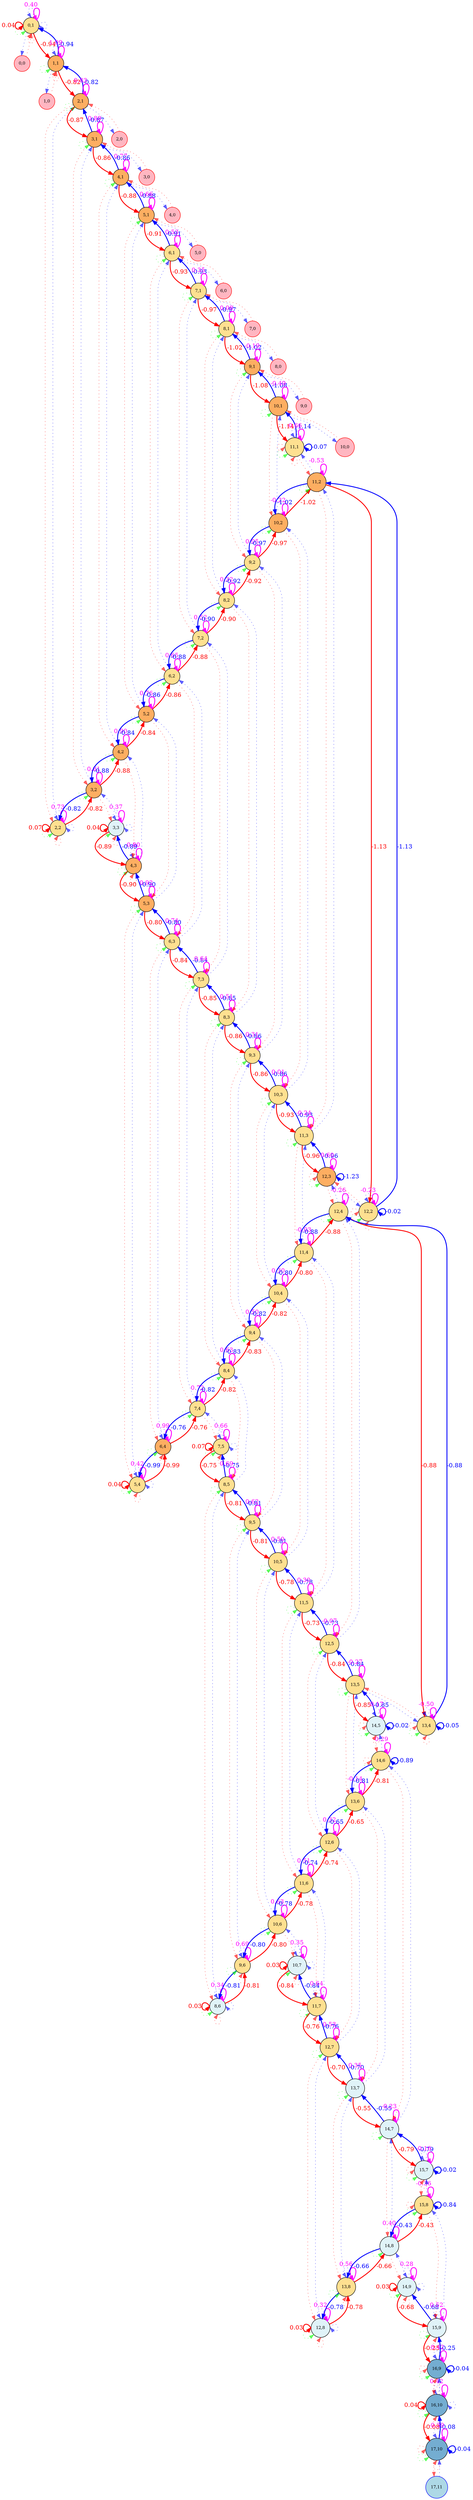 digraph {
	splines=true
	"0,1" [label="0,1" color=black colorscheme=rdylbu10 fillcolor=5 fontsize=10 pos="0,1!" shape=circle style=filled]
	"0,0" [label="0,0" color=red fillcolor=lightpink fontsize=10 pos="0,0!" shape=circle style=filled]
	"1,1" [label="1,1" color=black colorscheme=rdylbu10 fillcolor=4 fontsize=10 pos="1,1!" shape=circle style=filled]
	"1,0" [label="1,0" color=red fillcolor=lightpink fontsize=10 pos="1,0!" shape=circle style=filled]
	"2,2" [label="2,2" color=black colorscheme=rdylbu10 fillcolor=5 fontsize=10 pos="2,2!" shape=circle style=filled]
	"2,1" [label="2,1" color=black colorscheme=rdylbu10 fillcolor=4 fontsize=10 pos="2,1!" shape=circle style=filled]
	"2,0" [label="2,0" color=red fillcolor=lightpink fontsize=10 pos="2,0!" shape=circle style=filled]
	"3,3" [label="3,3" color=black colorscheme=rdylbu10 fillcolor=6 fontsize=10 pos="3,3!" shape=circle style=filled]
	"3,2" [label="3,2" color=black colorscheme=rdylbu10 fillcolor=4 fontsize=10 pos="3,2!" shape=circle style=filled]
	"3,1" [label="3,1" color=black colorscheme=rdylbu10 fillcolor=4 fontsize=10 pos="3,1!" shape=circle style=filled]
	"3,0" [label="3,0" color=red fillcolor=lightpink fontsize=10 pos="3,0!" shape=circle style=filled]
	"4,3" [label="4,3" color=black colorscheme=rdylbu10 fillcolor=4 fontsize=10 pos="4,3!" shape=circle style=filled]
	"4,2" [label="4,2" color=black colorscheme=rdylbu10 fillcolor=4 fontsize=10 pos="4,2!" shape=circle style=filled]
	"4,1" [label="4,1" color=black colorscheme=rdylbu10 fillcolor=4 fontsize=10 pos="4,1!" shape=circle style=filled]
	"4,0" [label="4,0" color=red fillcolor=lightpink fontsize=10 pos="4,0!" shape=circle style=filled]
	"5,4" [label="5,4" color=black colorscheme=rdylbu10 fillcolor=5 fontsize=10 pos="5,4!" shape=circle style=filled]
	"5,3" [label="5,3" color=black colorscheme=rdylbu10 fillcolor=4 fontsize=10 pos="5,3!" shape=circle style=filled]
	"5,2" [label="5,2" color=black colorscheme=rdylbu10 fillcolor=4 fontsize=10 pos="5,2!" shape=circle style=filled]
	"5,1" [label="5,1" color=black colorscheme=rdylbu10 fillcolor=4 fontsize=10 pos="5,1!" shape=circle style=filled]
	"5,0" [label="5,0" color=red fillcolor=lightpink fontsize=10 pos="5,0!" shape=circle style=filled]
	"6,4" [label="6,4" color=black colorscheme=rdylbu10 fillcolor=4 fontsize=10 pos="6,4!" shape=circle style=filled]
	"6,3" [label="6,3" color=black colorscheme=rdylbu10 fillcolor=5 fontsize=10 pos="6,3!" shape=circle style=filled]
	"6,2" [label="6,2" color=black colorscheme=rdylbu10 fillcolor=5 fontsize=10 pos="6,2!" shape=circle style=filled]
	"6,1" [label="6,1" color=black colorscheme=rdylbu10 fillcolor=5 fontsize=10 pos="6,1!" shape=circle style=filled]
	"6,0" [label="6,0" color=red fillcolor=lightpink fontsize=10 pos="6,0!" shape=circle style=filled]
	"7,5" [label="7,5" color=black colorscheme=rdylbu10 fillcolor=5 fontsize=10 pos="7,5!" shape=circle style=filled]
	"7,4" [label="7,4" color=black colorscheme=rdylbu10 fillcolor=5 fontsize=10 pos="7,4!" shape=circle style=filled]
	"7,3" [label="7,3" color=black colorscheme=rdylbu10 fillcolor=5 fontsize=10 pos="7,3!" shape=circle style=filled]
	"7,2" [label="7,2" color=black colorscheme=rdylbu10 fillcolor=5 fontsize=10 pos="7,2!" shape=circle style=filled]
	"7,1" [label="7,1" color=black colorscheme=rdylbu10 fillcolor=5 fontsize=10 pos="7,1!" shape=circle style=filled]
	"7,0" [label="7,0" color=red fillcolor=lightpink fontsize=10 pos="7,0!" shape=circle style=filled]
	"8,6" [label="8,6" color=black colorscheme=rdylbu10 fillcolor=6 fontsize=10 pos="8,6!" shape=circle style=filled]
	"8,5" [label="8,5" color=black colorscheme=rdylbu10 fillcolor=5 fontsize=10 pos="8,5!" shape=circle style=filled]
	"8,4" [label="8,4" color=black colorscheme=rdylbu10 fillcolor=5 fontsize=10 pos="8,4!" shape=circle style=filled]
	"8,3" [label="8,3" color=black colorscheme=rdylbu10 fillcolor=5 fontsize=10 pos="8,3!" shape=circle style=filled]
	"8,2" [label="8,2" color=black colorscheme=rdylbu10 fillcolor=5 fontsize=10 pos="8,2!" shape=circle style=filled]
	"8,1" [label="8,1" color=black colorscheme=rdylbu10 fillcolor=5 fontsize=10 pos="8,1!" shape=circle style=filled]
	"8,0" [label="8,0" color=red fillcolor=lightpink fontsize=10 pos="8,0!" shape=circle style=filled]
	"9,6" [label="9,6" color=black colorscheme=rdylbu10 fillcolor=5 fontsize=10 pos="9,6!" shape=circle style=filled]
	"9,5" [label="9,5" color=black colorscheme=rdylbu10 fillcolor=5 fontsize=10 pos="9,5!" shape=circle style=filled]
	"9,4" [label="9,4" color=black colorscheme=rdylbu10 fillcolor=5 fontsize=10 pos="9,4!" shape=circle style=filled]
	"9,3" [label="9,3" color=black colorscheme=rdylbu10 fillcolor=5 fontsize=10 pos="9,3!" shape=circle style=filled]
	"9,2" [label="9,2" color=black colorscheme=rdylbu10 fillcolor=5 fontsize=10 pos="9,2!" shape=circle style=filled]
	"9,1" [label="9,1" color=black colorscheme=rdylbu10 fillcolor=4 fontsize=10 pos="9,1!" shape=circle style=filled]
	"9,0" [label="9,0" color=red fillcolor=lightpink fontsize=10 pos="9,0!" shape=circle style=filled]
	"10,7" [label="10,7" color=black colorscheme=rdylbu10 fillcolor=6 fontsize=10 pos="10,7!" shape=circle style=filled]
	"10,6" [label="10,6" color=black colorscheme=rdylbu10 fillcolor=5 fontsize=10 pos="10,6!" shape=circle style=filled]
	"10,5" [label="10,5" color=black colorscheme=rdylbu10 fillcolor=5 fontsize=10 pos="10,5!" shape=circle style=filled]
	"10,4" [label="10,4" color=black colorscheme=rdylbu10 fillcolor=5 fontsize=10 pos="10,4!" shape=circle style=filled]
	"10,3" [label="10,3" color=black colorscheme=rdylbu10 fillcolor=5 fontsize=10 pos="10,3!" shape=circle style=filled]
	"10,2" [label="10,2" color=black colorscheme=rdylbu10 fillcolor=4 fontsize=10 pos="10,2!" shape=circle style=filled]
	"10,1" [label="10,1" color=black colorscheme=rdylbu10 fillcolor=4 fontsize=10 pos="10,1!" shape=circle style=filled]
	"10,0" [label="10,0" color=red fillcolor=lightpink fontsize=10 pos="10,0!" shape=circle style=filled]
	"11,7" [label="11,7" color=black colorscheme=rdylbu10 fillcolor=5 fontsize=10 pos="11,7!" shape=circle style=filled]
	"11,6" [label="11,6" color=black colorscheme=rdylbu10 fillcolor=5 fontsize=10 pos="11,6!" shape=circle style=filled]
	"11,5" [label="11,5" color=black colorscheme=rdylbu10 fillcolor=5 fontsize=10 pos="11,5!" shape=circle style=filled]
	"11,4" [label="11,4" color=black colorscheme=rdylbu10 fillcolor=5 fontsize=10 pos="11,4!" shape=circle style=filled]
	"11,3" [label="11,3" color=black colorscheme=rdylbu10 fillcolor=5 fontsize=10 pos="11,3!" shape=circle style=filled]
	"11,2" [label="11,2" color=black colorscheme=rdylbu10 fillcolor=4 fontsize=10 pos="11,2!" shape=circle style=filled]
	"11,1" [label="11,1" color=black colorscheme=rdylbu10 fillcolor=5 fontsize=10 pos="11,1!" shape=circle style=filled]
	"12,8" [label="12,8" color=black colorscheme=rdylbu10 fillcolor=6 fontsize=10 pos="12,8!" shape=circle style=filled]
	"12,7" [label="12,7" color=black colorscheme=rdylbu10 fillcolor=5 fontsize=10 pos="12,7!" shape=circle style=filled]
	"12,6" [label="12,6" color=black colorscheme=rdylbu10 fillcolor=5 fontsize=10 pos="12,6!" shape=circle style=filled]
	"12,5" [label="12,5" color=black colorscheme=rdylbu10 fillcolor=5 fontsize=10 pos="12,5!" shape=circle style=filled]
	"12,4" [label="12,4" color=black colorscheme=rdylbu10 fillcolor=5 fontsize=10 pos="12,4!" shape=circle style=filled]
	"12,3" [label="12,3" color=black colorscheme=rdylbu10 fillcolor=4 fontsize=10 pos="12,3!" shape=circle style=filled]
	"12,2" [label="12,2" color=black colorscheme=rdylbu10 fillcolor=5 fontsize=10 pos="12,2!" shape=circle style=filled]
	"13,8" [label="13,8" color=black colorscheme=rdylbu10 fillcolor=5 fontsize=10 pos="13,8!" shape=circle style=filled]
	"13,7" [label="13,7" color=black colorscheme=rdylbu10 fillcolor=6 fontsize=10 pos="13,7!" shape=circle style=filled]
	"13,6" [label="13,6" color=black colorscheme=rdylbu10 fillcolor=5 fontsize=10 pos="13,6!" shape=circle style=filled]
	"13,5" [label="13,5" color=black colorscheme=rdylbu10 fillcolor=5 fontsize=10 pos="13,5!" shape=circle style=filled]
	"13,4" [label="13,4" color=black colorscheme=rdylbu10 fillcolor=5 fontsize=10 pos="13,4!" shape=circle style=filled]
	"14,9" [label="14,9" color=black colorscheme=rdylbu10 fillcolor=6 fontsize=10 pos="14,9!" shape=circle style=filled]
	"14,8" [label="14,8" color=black colorscheme=rdylbu10 fillcolor=6 fontsize=10 pos="14,8!" shape=circle style=filled]
	"14,7" [label="14,7" color=black colorscheme=rdylbu10 fillcolor=6 fontsize=10 pos="14,7!" shape=circle style=filled]
	"14,6" [label="14,6" color=black colorscheme=rdylbu10 fillcolor=5 fontsize=10 pos="14,6!" shape=circle style=filled]
	"14,5" [label="14,5" color=black colorscheme=rdylbu10 fillcolor=6 fontsize=10 pos="14,5!" shape=circle style=filled]
	"15,9" [label="15,9" color=black colorscheme=rdylbu10 fillcolor=6 fontsize=10 pos="15,9!" shape=circle style=filled]
	"15,8" [label="15,8" color=black colorscheme=rdylbu10 fillcolor=5 fontsize=10 pos="15,8!" shape=circle style=filled]
	"15,7" [label="15,7" color=black colorscheme=rdylbu10 fillcolor=6 fontsize=10 pos="15,7!" shape=circle style=filled]
	"16,10" [label="16,10" color=black colorscheme=rdylbu10 fillcolor=8 fontsize=10 pos="16,10!" shape=circle style=filled]
	"16,9" [label="16,9" color=black colorscheme=rdylbu10 fillcolor=8 fontsize=10 pos="16,9!" shape=circle style=filled]
	"17,11" [label="17,11" color=blue fillcolor=lightblue fontsize=10 pos="17,11!" shape=circle style=filled]
	"17,10" [label="17,10" color=black colorscheme=rdylbu10 fillcolor=8 fontsize=10 pos="17,10!" shape=circle style=filled]
	"0,1" -> "0,1" [label=0.40 color="#ff00ff" fontcolor="#ff00ff" headport=ne penwidth=2 style=solid tailport=ne]
	"0,1" -> "0,1" [label="" color="#00ff0099" fontcolor="#00ff0099" headport=sw style=dotted tailport=sw]
	"0,1" -> "0,0" [label="" color="#0000ff99" fontcolor="#0000ff99" style=dotted]
	"0,1" -> "1,1" [label=-0.94 color="#ff0000" fontcolor="#ff0000" penwidth=2 style=solid]
	"0,1" -> "0,1" [label="" color="#ff000099" fontcolor="#ff000099" headport=s style=dotted tailport=s]
	"0,1" -> "0,1" [label="" color="#0000ff99" fontcolor="#0000ff99" headport=n style=dotted tailport=n]
	"0,1" -> "0,1" [label="" color="#0000ff99" fontcolor="#0000ff99" headport=e style=dotted tailport=e]
	"0,1" -> "0,1" [label=0.04 color="#ff0000" fontcolor="#ff0000" headport=w penwidth=2 style=solid tailport=w]
	"0,0" -> "0,1" [label="" color="#ff000099" fontcolor="#ff000099" style=dotted]
	"1,1" -> "0,1" [label=-0.94 color="#0000ff" fontcolor="#0000ff" penwidth=2 style=solid]
	"1,1" -> "1,1" [label=1.09 color="#ff00ff" fontcolor="#ff00ff" headport=ne penwidth=2 style=solid tailport=ne]
	"1,1" -> "1,1" [label="" color="#00ff0099" fontcolor="#00ff0099" headport=sw style=dotted tailport=sw]
	"1,1" -> "1,0" [label="" color="#0000ff99" fontcolor="#0000ff99" style=dotted]
	"1,1" -> "2,1" [label=-0.82 color="#ff0000" fontcolor="#ff0000" penwidth=2 style=solid]
	"1,1" -> "1,1" [label="" color="#ff000099" fontcolor="#ff000099" headport=s style=dotted tailport=s]
	"1,1" -> "1,1" [label="" color="#0000ff99" fontcolor="#0000ff99" headport=n style=dotted tailport=n]
	"1,0" -> "1,1" [label="" color="#ff000099" fontcolor="#ff000099" style=dotted]
	"2,2" -> "2,2" [label=0.73 color="#ff00ff" fontcolor="#ff00ff" headport=ne penwidth=2 style=solid tailport=ne]
	"2,2" -> "2,2" [label="" color="#00ff0099" fontcolor="#00ff0099" headport=sw style=dotted tailport=sw]
	"2,2" -> "2,1" [label="" color="#0000ff99" fontcolor="#0000ff99" style=dotted]
	"2,2" -> "3,2" [label=-0.82 color="#ff0000" fontcolor="#ff0000" penwidth=2 style=solid]
	"2,2" -> "2,2" [label="" color="#ff000099" fontcolor="#ff000099" headport=s style=dotted tailport=s]
	"2,2" -> "2,2" [label="" color="#0000ff99" fontcolor="#0000ff99" headport=n style=dotted tailport=n]
	"2,2" -> "2,2" [label="" color="#0000ff99" fontcolor="#0000ff99" headport=e style=dotted tailport=e]
	"2,2" -> "2,2" [label=0.07 color="#ff0000" fontcolor="#ff0000" headport=w penwidth=2 style=solid tailport=w]
	"2,1" -> "1,1" [label=-0.82 color="#0000ff" fontcolor="#0000ff" penwidth=2 style=solid]
	"2,1" -> "2,2" [label="" color="#ff000099" fontcolor="#ff000099" style=dotted]
	"2,1" -> "2,1" [label=0.83 color="#ff00ff" fontcolor="#ff00ff" headport=ne penwidth=2 style=solid tailport=ne]
	"2,1" -> "2,1" [label="" color="#00ff0099" fontcolor="#00ff0099" headport=sw style=dotted tailport=sw]
	"2,1" -> "2,0" [label="" color="#0000ff99" fontcolor="#0000ff99" style=dotted]
	"2,1" -> "3,1" [label=-0.87 color="#ff0000" fontcolor="#ff0000" penwidth=2 style=solid]
	"2,0" -> "2,1" [label="" color="#ff000099" fontcolor="#ff000099" style=dotted]
	"3,3" -> "3,3" [label=0.37 color="#ff00ff" fontcolor="#ff00ff" headport=ne penwidth=2 style=solid tailport=ne]
	"3,3" -> "3,3" [label="" color="#00ff0099" fontcolor="#00ff0099" headport=sw style=dotted tailport=sw]
	"3,3" -> "3,2" [label="" color="#0000ff99" fontcolor="#0000ff99" style=dotted]
	"3,3" -> "4,3" [label=-0.89 color="#ff0000" fontcolor="#ff0000" penwidth=2 style=solid]
	"3,3" -> "3,3" [label="" color="#ff000099" fontcolor="#ff000099" headport=s style=dotted tailport=s]
	"3,3" -> "3,3" [label="" color="#0000ff99" fontcolor="#0000ff99" headport=n style=dotted tailport=n]
	"3,3" -> "3,3" [label="" color="#0000ff99" fontcolor="#0000ff99" headport=e style=dotted tailport=e]
	"3,3" -> "3,3" [label=0.04 color="#ff0000" fontcolor="#ff0000" headport=w penwidth=2 style=solid tailport=w]
	"3,2" -> "2,2" [label=-0.82 color="#0000ff" fontcolor="#0000ff" penwidth=2 style=solid]
	"3,2" -> "3,3" [label="" color="#ff000099" fontcolor="#ff000099" style=dotted]
	"3,2" -> "3,2" [label=0.81 color="#ff00ff" fontcolor="#ff00ff" headport=ne penwidth=2 style=solid tailport=ne]
	"3,2" -> "3,2" [label="" color="#00ff0099" fontcolor="#00ff0099" headport=sw style=dotted tailport=sw]
	"3,2" -> "3,1" [label="" color="#0000ff99" fontcolor="#0000ff99" style=dotted]
	"3,2" -> "4,2" [label=-0.88 color="#ff0000" fontcolor="#ff0000" penwidth=2 style=solid]
	"3,1" -> "2,1" [label=-0.87 color="#0000ff" fontcolor="#0000ff" penwidth=2 style=solid]
	"3,1" -> "3,2" [label="" color="#ff000099" fontcolor="#ff000099" style=dotted]
	"3,1" -> "3,1" [label=0.88 color="#ff00ff" fontcolor="#ff00ff" headport=ne penwidth=2 style=solid tailport=ne]
	"3,1" -> "3,1" [label="" color="#00ff0099" fontcolor="#00ff0099" headport=sw style=dotted tailport=sw]
	"3,1" -> "3,0" [label="" color="#0000ff99" fontcolor="#0000ff99" style=dotted]
	"3,1" -> "4,1" [label=-0.86 color="#ff0000" fontcolor="#ff0000" penwidth=2 style=solid]
	"3,0" -> "3,1" [label="" color="#ff000099" fontcolor="#ff000099" style=dotted]
	"4,3" -> "3,3" [label=-0.89 color="#0000ff" fontcolor="#0000ff" penwidth=2 style=solid]
	"4,3" -> "4,3" [label=0.80 color="#ff00ff" fontcolor="#ff00ff" headport=ne penwidth=2 style=solid tailport=ne]
	"4,3" -> "4,3" [label="" color="#00ff0099" fontcolor="#00ff0099" headport=sw style=dotted tailport=sw]
	"4,3" -> "4,2" [label="" color="#0000ff99" fontcolor="#0000ff99" style=dotted]
	"4,3" -> "5,3" [label=-0.90 color="#ff0000" fontcolor="#ff0000" penwidth=2 style=solid]
	"4,3" -> "4,3" [label="" color="#ff000099" fontcolor="#ff000099" headport=s style=dotted tailport=s]
	"4,3" -> "4,3" [label="" color="#0000ff99" fontcolor="#0000ff99" headport=n style=dotted tailport=n]
	"4,2" -> "3,2" [label=-0.88 color="#0000ff" fontcolor="#0000ff" penwidth=2 style=solid]
	"4,2" -> "4,3" [label="" color="#ff000099" fontcolor="#ff000099" style=dotted]
	"4,2" -> "4,2" [label=0.90 color="#ff00ff" fontcolor="#ff00ff" headport=ne penwidth=2 style=solid tailport=ne]
	"4,2" -> "4,2" [label="" color="#00ff0099" fontcolor="#00ff0099" headport=sw style=dotted tailport=sw]
	"4,2" -> "4,1" [label="" color="#0000ff99" fontcolor="#0000ff99" style=dotted]
	"4,2" -> "5,2" [label=-0.84 color="#ff0000" fontcolor="#ff0000" penwidth=2 style=solid]
	"4,1" -> "3,1" [label=-0.86 color="#0000ff" fontcolor="#0000ff" penwidth=2 style=solid]
	"4,1" -> "4,2" [label="" color="#ff000099" fontcolor="#ff000099" style=dotted]
	"4,1" -> "4,1" [label=0.77 color="#ff00ff" fontcolor="#ff00ff" headport=ne penwidth=2 style=solid tailport=ne]
	"4,1" -> "4,1" [label="" color="#00ff0099" fontcolor="#00ff0099" headport=sw style=dotted tailport=sw]
	"4,1" -> "4,0" [label="" color="#0000ff99" fontcolor="#0000ff99" style=dotted]
	"4,1" -> "5,1" [label=-0.88 color="#ff0000" fontcolor="#ff0000" penwidth=2 style=solid]
	"4,0" -> "4,1" [label="" color="#ff000099" fontcolor="#ff000099" style=dotted]
	"5,4" -> "5,4" [label=0.42 color="#ff00ff" fontcolor="#ff00ff" headport=ne penwidth=2 style=solid tailport=ne]
	"5,4" -> "5,4" [label="" color="#00ff0099" fontcolor="#00ff0099" headport=sw style=dotted tailport=sw]
	"5,4" -> "5,3" [label="" color="#0000ff99" fontcolor="#0000ff99" style=dotted]
	"5,4" -> "6,4" [label=-0.99 color="#ff0000" fontcolor="#ff0000" penwidth=2 style=solid]
	"5,4" -> "5,4" [label="" color="#ff000099" fontcolor="#ff000099" headport=s style=dotted tailport=s]
	"5,4" -> "5,4" [label="" color="#0000ff99" fontcolor="#0000ff99" headport=n style=dotted tailport=n]
	"5,4" -> "5,4" [label="" color="#0000ff99" fontcolor="#0000ff99" headport=e style=dotted tailport=e]
	"5,4" -> "5,4" [label=0.04 color="#ff0000" fontcolor="#ff0000" headport=w penwidth=2 style=solid tailport=w]
	"5,3" -> "4,3" [label=-0.90 color="#0000ff" fontcolor="#0000ff" penwidth=2 style=solid]
	"5,3" -> "5,4" [label="" color="#ff000099" fontcolor="#ff000099" style=dotted]
	"5,3" -> "5,3" [label=0.92 color="#ff00ff" fontcolor="#ff00ff" headport=ne penwidth=2 style=solid tailport=ne]
	"5,3" -> "5,3" [label="" color="#00ff0099" fontcolor="#00ff0099" headport=sw style=dotted tailport=sw]
	"5,3" -> "5,2" [label="" color="#0000ff99" fontcolor="#0000ff99" style=dotted]
	"5,3" -> "6,3" [label=-0.80 color="#ff0000" fontcolor="#ff0000" penwidth=2 style=solid]
	"5,2" -> "4,2" [label=-0.84 color="#0000ff" fontcolor="#0000ff" penwidth=2 style=solid]
	"5,2" -> "5,3" [label="" color="#ff000099" fontcolor="#ff000099" style=dotted]
	"5,2" -> "5,2" [label=0.76 color="#ff00ff" fontcolor="#ff00ff" headport=ne penwidth=2 style=solid tailport=ne]
	"5,2" -> "5,2" [label="" color="#00ff0099" fontcolor="#00ff0099" headport=sw style=dotted tailport=sw]
	"5,2" -> "5,1" [label="" color="#0000ff99" fontcolor="#0000ff99" style=dotted]
	"5,2" -> "6,2" [label=-0.86 color="#ff0000" fontcolor="#ff0000" penwidth=2 style=solid]
	"5,1" -> "4,1" [label=-0.88 color="#0000ff" fontcolor="#0000ff" penwidth=2 style=solid]
	"5,1" -> "5,2" [label="" color="#ff000099" fontcolor="#ff000099" style=dotted]
	"5,1" -> "5,1" [label=0.66 color="#ff00ff" fontcolor="#ff00ff" headport=ne penwidth=2 style=solid tailport=ne]
	"5,1" -> "5,1" [label="" color="#00ff0099" fontcolor="#00ff0099" headport=sw style=dotted tailport=sw]
	"5,1" -> "5,0" [label="" color="#0000ff99" fontcolor="#0000ff99" style=dotted]
	"5,1" -> "6,1" [label=-0.91 color="#ff0000" fontcolor="#ff0000" penwidth=2 style=solid]
	"5,0" -> "5,1" [label="" color="#ff000099" fontcolor="#ff000099" style=dotted]
	"6,4" -> "5,4" [label=-0.99 color="#0000ff" fontcolor="#0000ff" penwidth=2 style=solid]
	"6,4" -> "6,4" [label=0.99 color="#ff00ff" fontcolor="#ff00ff" headport=ne penwidth=2 style=solid tailport=ne]
	"6,4" -> "6,4" [label="" color="#00ff0099" fontcolor="#00ff0099" headport=sw style=dotted tailport=sw]
	"6,4" -> "6,3" [label="" color="#0000ff99" fontcolor="#0000ff99" style=dotted]
	"6,4" -> "7,4" [label=-0.76 color="#ff0000" fontcolor="#ff0000" penwidth=2 style=solid]
	"6,4" -> "6,4" [label="" color="#ff000099" fontcolor="#ff000099" headport=s style=dotted tailport=s]
	"6,4" -> "6,4" [label="" color="#0000ff99" fontcolor="#0000ff99" headport=n style=dotted tailport=n]
	"6,3" -> "5,3" [label=-0.80 color="#0000ff" fontcolor="#0000ff" penwidth=2 style=solid]
	"6,3" -> "6,4" [label="" color="#ff000099" fontcolor="#ff000099" style=dotted]
	"6,3" -> "6,3" [label=0.74 color="#ff00ff" fontcolor="#ff00ff" headport=ne penwidth=2 style=solid tailport=ne]
	"6,3" -> "6,3" [label="" color="#00ff0099" fontcolor="#00ff0099" headport=sw style=dotted tailport=sw]
	"6,3" -> "6,2" [label="" color="#0000ff99" fontcolor="#0000ff99" style=dotted]
	"6,3" -> "7,3" [label=-0.84 color="#ff0000" fontcolor="#ff0000" penwidth=2 style=solid]
	"6,2" -> "5,2" [label=-0.86 color="#0000ff" fontcolor="#0000ff" penwidth=2 style=solid]
	"6,2" -> "6,3" [label="" color="#ff000099" fontcolor="#ff000099" style=dotted]
	"6,2" -> "6,2" [label=0.65 color="#ff00ff" fontcolor="#ff00ff" headport=ne penwidth=2 style=solid tailport=ne]
	"6,2" -> "6,2" [label="" color="#00ff0099" fontcolor="#00ff0099" headport=sw style=dotted tailport=sw]
	"6,2" -> "6,1" [label="" color="#0000ff99" fontcolor="#0000ff99" style=dotted]
	"6,2" -> "7,2" [label=-0.88 color="#ff0000" fontcolor="#ff0000" penwidth=2 style=solid]
	"6,1" -> "5,1" [label=-0.91 color="#0000ff" fontcolor="#0000ff" penwidth=2 style=solid]
	"6,1" -> "6,2" [label="" color="#ff000099" fontcolor="#ff000099" style=dotted]
	"6,1" -> "6,1" [label=0.53 color="#ff00ff" fontcolor="#ff00ff" headport=ne penwidth=2 style=solid tailport=ne]
	"6,1" -> "6,1" [label="" color="#00ff0099" fontcolor="#00ff0099" headport=sw style=dotted tailport=sw]
	"6,1" -> "6,0" [label="" color="#0000ff99" fontcolor="#0000ff99" style=dotted]
	"6,1" -> "7,1" [label=-0.93 color="#ff0000" fontcolor="#ff0000" penwidth=2 style=solid]
	"6,0" -> "6,1" [label="" color="#ff000099" fontcolor="#ff000099" style=dotted]
	"7,5" -> "7,5" [label=0.66 color="#ff00ff" fontcolor="#ff00ff" headport=ne penwidth=2 style=solid tailport=ne]
	"7,5" -> "7,5" [label="" color="#00ff0099" fontcolor="#00ff0099" headport=sw style=dotted tailport=sw]
	"7,5" -> "7,4" [label="" color="#0000ff99" fontcolor="#0000ff99" style=dotted]
	"7,5" -> "8,5" [label=-0.75 color="#ff0000" fontcolor="#ff0000" penwidth=2 style=solid]
	"7,5" -> "7,5" [label="" color="#ff000099" fontcolor="#ff000099" headport=s style=dotted tailport=s]
	"7,5" -> "7,5" [label="" color="#0000ff99" fontcolor="#0000ff99" headport=n style=dotted tailport=n]
	"7,5" -> "7,5" [label="" color="#0000ff99" fontcolor="#0000ff99" headport=e style=dotted tailport=e]
	"7,5" -> "7,5" [label=0.07 color="#ff0000" fontcolor="#ff0000" headport=w penwidth=2 style=solid tailport=w]
	"7,4" -> "6,4" [label=-0.76 color="#0000ff" fontcolor="#0000ff" penwidth=2 style=solid]
	"7,4" -> "7,5" [label="" color="#ff000099" fontcolor="#ff000099" style=dotted]
	"7,4" -> "7,4" [label=0.72 color="#ff00ff" fontcolor="#ff00ff" headport=ne penwidth=2 style=solid tailport=ne]
	"7,4" -> "7,4" [label="" color="#00ff0099" fontcolor="#00ff0099" headport=sw style=dotted tailport=sw]
	"7,4" -> "7,3" [label="" color="#0000ff99" fontcolor="#0000ff99" style=dotted]
	"7,4" -> "8,4" [label=-0.82 color="#ff0000" fontcolor="#ff0000" penwidth=2 style=solid]
	"7,3" -> "6,3" [label=-0.84 color="#0000ff" fontcolor="#0000ff" penwidth=2 style=solid]
	"7,3" -> "7,4" [label="" color="#ff000099" fontcolor="#ff000099" style=dotted]
	"7,3" -> "7,3" [label=0.64 color="#ff00ff" fontcolor="#ff00ff" headport=ne penwidth=2 style=solid tailport=ne]
	"7,3" -> "7,3" [label="" color="#00ff0099" fontcolor="#00ff0099" headport=sw style=dotted tailport=sw]
	"7,3" -> "7,2" [label="" color="#0000ff99" fontcolor="#0000ff99" style=dotted]
	"7,3" -> "8,3" [label=-0.85 color="#ff0000" fontcolor="#ff0000" penwidth=2 style=solid]
	"7,2" -> "6,2" [label=-0.88 color="#0000ff" fontcolor="#0000ff" penwidth=2 style=solid]
	"7,2" -> "7,3" [label="" color="#ff000099" fontcolor="#ff000099" style=dotted]
	"7,2" -> "7,2" [label=0.52 color="#ff00ff" fontcolor="#ff00ff" headport=ne penwidth=2 style=solid tailport=ne]
	"7,2" -> "7,2" [label="" color="#00ff0099" fontcolor="#00ff0099" headport=sw style=dotted tailport=sw]
	"7,2" -> "7,1" [label="" color="#0000ff99" fontcolor="#0000ff99" style=dotted]
	"7,2" -> "8,2" [label=-0.90 color="#ff0000" fontcolor="#ff0000" penwidth=2 style=solid]
	"7,1" -> "6,1" [label=-0.93 color="#0000ff" fontcolor="#0000ff" penwidth=2 style=solid]
	"7,1" -> "7,2" [label="" color="#ff000099" fontcolor="#ff000099" style=dotted]
	"7,1" -> "7,1" [label=0.35 color="#ff00ff" fontcolor="#ff00ff" headport=ne penwidth=2 style=solid tailport=ne]
	"7,1" -> "7,1" [label="" color="#00ff0099" fontcolor="#00ff0099" headport=sw style=dotted tailport=sw]
	"7,1" -> "7,0" [label="" color="#0000ff99" fontcolor="#0000ff99" style=dotted]
	"7,1" -> "8,1" [label=-0.97 color="#ff0000" fontcolor="#ff0000" penwidth=2 style=solid]
	"7,0" -> "7,1" [label="" color="#ff000099" fontcolor="#ff000099" style=dotted]
	"8,6" -> "8,6" [label=0.34 color="#ff00ff" fontcolor="#ff00ff" headport=ne penwidth=2 style=solid tailport=ne]
	"8,6" -> "8,6" [label="" color="#00ff0099" fontcolor="#00ff0099" headport=sw style=dotted tailport=sw]
	"8,6" -> "8,5" [label="" color="#0000ff99" fontcolor="#0000ff99" style=dotted]
	"8,6" -> "9,6" [label=-0.81 color="#ff0000" fontcolor="#ff0000" penwidth=2 style=solid]
	"8,6" -> "8,6" [label="" color="#ff000099" fontcolor="#ff000099" headport=s style=dotted tailport=s]
	"8,6" -> "8,6" [label="" color="#0000ff99" fontcolor="#0000ff99" headport=n style=dotted tailport=n]
	"8,6" -> "8,6" [label="" color="#0000ff99" fontcolor="#0000ff99" headport=e style=dotted tailport=e]
	"8,6" -> "8,6" [label=0.03 color="#ff0000" fontcolor="#ff0000" headport=w penwidth=2 style=solid tailport=w]
	"8,5" -> "7,5" [label=-0.75 color="#0000ff" fontcolor="#0000ff" penwidth=2 style=solid]
	"8,5" -> "8,6" [label="" color="#ff000099" fontcolor="#ff000099" style=dotted]
	"8,5" -> "8,5" [label=0.69 color="#ff00ff" fontcolor="#ff00ff" headport=ne penwidth=2 style=solid tailport=ne]
	"8,5" -> "8,5" [label="" color="#00ff0099" fontcolor="#00ff0099" headport=sw style=dotted tailport=sw]
	"8,5" -> "8,4" [label="" color="#0000ff99" fontcolor="#0000ff99" style=dotted]
	"8,5" -> "9,5" [label=-0.81 color="#ff0000" fontcolor="#ff0000" penwidth=2 style=solid]
	"8,4" -> "7,4" [label=-0.82 color="#0000ff" fontcolor="#0000ff" penwidth=2 style=solid]
	"8,4" -> "8,5" [label="" color="#ff000099" fontcolor="#ff000099" style=dotted]
	"8,4" -> "8,4" [label=0.63 color="#ff00ff" fontcolor="#ff00ff" headport=ne penwidth=2 style=solid tailport=ne]
	"8,4" -> "8,4" [label="" color="#00ff0099" fontcolor="#00ff0099" headport=sw style=dotted tailport=sw]
	"8,4" -> "8,3" [label="" color="#0000ff99" fontcolor="#0000ff99" style=dotted]
	"8,4" -> "9,4" [label=-0.83 color="#ff0000" fontcolor="#ff0000" penwidth=2 style=solid]
	"8,3" -> "7,3" [label=-0.85 color="#0000ff" fontcolor="#0000ff" penwidth=2 style=solid]
	"8,3" -> "8,4" [label="" color="#ff000099" fontcolor="#ff000099" style=dotted]
	"8,3" -> "8,3" [label=0.51 color="#ff00ff" fontcolor="#ff00ff" headport=ne penwidth=2 style=solid tailport=ne]
	"8,3" -> "8,3" [label="" color="#00ff0099" fontcolor="#00ff0099" headport=sw style=dotted tailport=sw]
	"8,3" -> "8,2" [label="" color="#0000ff99" fontcolor="#0000ff99" style=dotted]
	"8,3" -> "9,3" [label=-0.86 color="#ff0000" fontcolor="#ff0000" penwidth=2 style=solid]
	"8,2" -> "7,2" [label=-0.90 color="#0000ff" fontcolor="#0000ff" penwidth=2 style=solid]
	"8,2" -> "8,3" [label="" color="#ff000099" fontcolor="#ff000099" style=dotted]
	"8,2" -> "8,2" [label=0.32 color="#ff00ff" fontcolor="#ff00ff" headport=ne penwidth=2 style=solid tailport=ne]
	"8,2" -> "8,2" [label="" color="#00ff0099" fontcolor="#00ff0099" headport=sw style=dotted tailport=sw]
	"8,2" -> "8,1" [label="" color="#0000ff99" fontcolor="#0000ff99" style=dotted]
	"8,2" -> "9,2" [label=-0.92 color="#ff0000" fontcolor="#ff0000" penwidth=2 style=solid]
	"8,1" -> "7,1" [label=-0.97 color="#0000ff" fontcolor="#0000ff" penwidth=2 style=solid]
	"8,1" -> "8,2" [label="" color="#ff000099" fontcolor="#ff000099" style=dotted]
	"8,1" -> "8,1" [label=0.08 color="#ff00ff" fontcolor="#ff00ff" headport=ne penwidth=2 style=solid tailport=ne]
	"8,1" -> "8,1" [label="" color="#00ff0099" fontcolor="#00ff0099" headport=sw style=dotted tailport=sw]
	"8,1" -> "8,0" [label="" color="#0000ff99" fontcolor="#0000ff99" style=dotted]
	"8,1" -> "9,1" [label=-1.02 color="#ff0000" fontcolor="#ff0000" penwidth=2 style=solid]
	"8,0" -> "8,1" [label="" color="#ff000099" fontcolor="#ff000099" style=dotted]
	"9,6" -> "8,6" [label=-0.81 color="#0000ff" fontcolor="#0000ff" penwidth=2 style=solid]
	"9,6" -> "9,6" [label=0.69 color="#ff00ff" fontcolor="#ff00ff" headport=ne penwidth=2 style=solid tailport=ne]
	"9,6" -> "9,6" [label="" color="#00ff0099" fontcolor="#00ff0099" headport=sw style=dotted tailport=sw]
	"9,6" -> "9,5" [label="" color="#0000ff99" fontcolor="#0000ff99" style=dotted]
	"9,6" -> "10,6" [label=-0.80 color="#ff0000" fontcolor="#ff0000" penwidth=2 style=solid]
	"9,6" -> "9,6" [label="" color="#ff000099" fontcolor="#ff000099" headport=s style=dotted tailport=s]
	"9,6" -> "9,6" [label="" color="#0000ff99" fontcolor="#0000ff99" headport=n style=dotted tailport=n]
	"9,5" -> "8,5" [label=-0.81 color="#0000ff" fontcolor="#0000ff" penwidth=2 style=solid]
	"9,5" -> "9,6" [label="" color="#ff000099" fontcolor="#ff000099" style=dotted]
	"9,5" -> "9,5" [label=0.62 color="#ff00ff" fontcolor="#ff00ff" headport=ne penwidth=2 style=solid tailport=ne]
	"9,5" -> "9,5" [label="" color="#00ff0099" fontcolor="#00ff0099" headport=sw style=dotted tailport=sw]
	"9,5" -> "9,4" [label="" color="#0000ff99" fontcolor="#0000ff99" style=dotted]
	"9,5" -> "10,5" [label=-0.81 color="#ff0000" fontcolor="#ff0000" penwidth=2 style=solid]
	"9,4" -> "8,4" [label=-0.83 color="#0000ff" fontcolor="#0000ff" penwidth=2 style=solid]
	"9,4" -> "9,5" [label="" color="#ff000099" fontcolor="#ff000099" style=dotted]
	"9,4" -> "9,4" [label=0.50 color="#ff00ff" fontcolor="#ff00ff" headport=ne penwidth=2 style=solid tailport=ne]
	"9,4" -> "9,4" [label="" color="#00ff0099" fontcolor="#00ff0099" headport=sw style=dotted tailport=sw]
	"9,4" -> "9,3" [label="" color="#0000ff99" fontcolor="#0000ff99" style=dotted]
	"9,4" -> "10,4" [label=-0.82 color="#ff0000" fontcolor="#ff0000" penwidth=2 style=solid]
	"9,3" -> "8,3" [label=-0.86 color="#0000ff" fontcolor="#0000ff" penwidth=2 style=solid]
	"9,3" -> "9,4" [label="" color="#ff000099" fontcolor="#ff000099" style=dotted]
	"9,3" -> "9,3" [label=0.31 color="#ff00ff" fontcolor="#ff00ff" headport=ne penwidth=2 style=solid tailport=ne]
	"9,3" -> "9,3" [label="" color="#00ff0099" fontcolor="#00ff0099" headport=sw style=dotted tailport=sw]
	"9,3" -> "9,2" [label="" color="#0000ff99" fontcolor="#0000ff99" style=dotted]
	"9,3" -> "10,3" [label=-0.86 color="#ff0000" fontcolor="#ff0000" penwidth=2 style=solid]
	"9,2" -> "8,2" [label=-0.92 color="#0000ff" fontcolor="#0000ff" penwidth=2 style=solid]
	"9,2" -> "9,3" [label="" color="#ff000099" fontcolor="#ff000099" style=dotted]
	"9,2" -> "9,2" [label=0.05 color="#ff00ff" fontcolor="#ff00ff" headport=ne penwidth=2 style=solid tailport=ne]
	"9,2" -> "9,2" [label="" color="#00ff0099" fontcolor="#00ff0099" headport=sw style=dotted tailport=sw]
	"9,2" -> "9,1" [label="" color="#0000ff99" fontcolor="#0000ff99" style=dotted]
	"9,2" -> "10,2" [label=-0.97 color="#ff0000" fontcolor="#ff0000" penwidth=2 style=solid]
	"9,1" -> "8,1" [label=-1.02 color="#0000ff" fontcolor="#0000ff" penwidth=2 style=solid]
	"9,1" -> "9,2" [label="" color="#ff000099" fontcolor="#ff000099" style=dotted]
	"9,1" -> "9,1" [label=-0.19 color="#ff00ff" fontcolor="#ff00ff" headport=ne penwidth=2 style=solid tailport=ne]
	"9,1" -> "9,1" [label="" color="#00ff0099" fontcolor="#00ff0099" headport=sw style=dotted tailport=sw]
	"9,1" -> "9,0" [label="" color="#0000ff99" fontcolor="#0000ff99" style=dotted]
	"9,1" -> "10,1" [label=-1.08 color="#ff0000" fontcolor="#ff0000" penwidth=2 style=solid]
	"9,0" -> "9,1" [label="" color="#ff000099" fontcolor="#ff000099" style=dotted]
	"10,7" -> "10,7" [label=0.35 color="#ff00ff" fontcolor="#ff00ff" headport=ne penwidth=2 style=solid tailport=ne]
	"10,7" -> "10,7" [label="" color="#00ff0099" fontcolor="#00ff0099" headport=sw style=dotted tailport=sw]
	"10,7" -> "10,6" [label="" color="#0000ff99" fontcolor="#0000ff99" style=dotted]
	"10,7" -> "11,7" [label=-0.84 color="#ff0000" fontcolor="#ff0000" penwidth=2 style=solid]
	"10,7" -> "10,7" [label="" color="#ff000099" fontcolor="#ff000099" headport=s style=dotted tailport=s]
	"10,7" -> "10,7" [label="" color="#0000ff99" fontcolor="#0000ff99" headport=n style=dotted tailport=n]
	"10,7" -> "10,7" [label="" color="#0000ff99" fontcolor="#0000ff99" headport=e style=dotted tailport=e]
	"10,7" -> "10,7" [label=0.03 color="#ff0000" fontcolor="#ff0000" headport=w penwidth=2 style=solid tailport=w]
	"10,6" -> "9,6" [label=-0.80 color="#0000ff" fontcolor="#0000ff" penwidth=2 style=solid]
	"10,6" -> "10,7" [label="" color="#ff000099" fontcolor="#ff000099" style=dotted]
	"10,6" -> "10,6" [label=0.63 color="#ff00ff" fontcolor="#ff00ff" headport=ne penwidth=2 style=solid tailport=ne]
	"10,6" -> "10,6" [label="" color="#00ff0099" fontcolor="#00ff0099" headport=sw style=dotted tailport=sw]
	"10,6" -> "10,5" [label="" color="#0000ff99" fontcolor="#0000ff99" style=dotted]
	"10,6" -> "11,6" [label=-0.78 color="#ff0000" fontcolor="#ff0000" penwidth=2 style=solid]
	"10,5" -> "9,5" [label=-0.81 color="#0000ff" fontcolor="#0000ff" penwidth=2 style=solid]
	"10,5" -> "10,6" [label="" color="#ff000099" fontcolor="#ff000099" style=dotted]
	"10,5" -> "10,5" [label=0.50 color="#ff00ff" fontcolor="#ff00ff" headport=ne penwidth=2 style=solid tailport=ne]
	"10,5" -> "10,5" [label="" color="#00ff0099" fontcolor="#00ff0099" headport=sw style=dotted tailport=sw]
	"10,5" -> "10,4" [label="" color="#0000ff99" fontcolor="#0000ff99" style=dotted]
	"10,5" -> "11,5" [label=-0.78 color="#ff0000" fontcolor="#ff0000" penwidth=2 style=solid]
	"10,4" -> "9,4" [label=-0.82 color="#0000ff" fontcolor="#0000ff" penwidth=2 style=solid]
	"10,4" -> "10,5" [label="" color="#ff000099" fontcolor="#ff000099" style=dotted]
	"10,4" -> "10,4" [label=0.30 color="#ff00ff" fontcolor="#ff00ff" headport=ne penwidth=2 style=solid tailport=ne]
	"10,4" -> "10,4" [label="" color="#00ff0099" fontcolor="#00ff0099" headport=sw style=dotted tailport=sw]
	"10,4" -> "10,3" [label="" color="#0000ff99" fontcolor="#0000ff99" style=dotted]
	"10,4" -> "11,4" [label=-0.80 color="#ff0000" fontcolor="#ff0000" penwidth=2 style=solid]
	"10,3" -> "9,3" [label=-0.86 color="#0000ff" fontcolor="#0000ff" penwidth=2 style=solid]
	"10,3" -> "10,4" [label="" color="#ff000099" fontcolor="#ff000099" style=dotted]
	"10,3" -> "10,3" [label=0.01 color="#ff00ff" fontcolor="#ff00ff" headport=ne penwidth=2 style=solid tailport=ne]
	"10,3" -> "10,3" [label="" color="#00ff0099" fontcolor="#00ff0099" headport=sw style=dotted tailport=sw]
	"10,3" -> "10,2" [label="" color="#0000ff99" fontcolor="#0000ff99" style=dotted]
	"10,3" -> "11,3" [label=-0.93 color="#ff0000" fontcolor="#ff0000" penwidth=2 style=solid]
	"10,2" -> "9,2" [label=-0.97 color="#0000ff" fontcolor="#0000ff" penwidth=2 style=solid]
	"10,2" -> "10,3" [label="" color="#ff000099" fontcolor="#ff000099" style=dotted]
	"10,2" -> "10,2" [label=-0.22 color="#ff00ff" fontcolor="#ff00ff" headport=ne penwidth=2 style=solid tailport=ne]
	"10,2" -> "10,2" [label="" color="#00ff0099" fontcolor="#00ff0099" headport=sw style=dotted tailport=sw]
	"10,2" -> "10,1" [label="" color="#0000ff99" fontcolor="#0000ff99" style=dotted]
	"10,2" -> "11,2" [label=-1.02 color="#ff0000" fontcolor="#ff0000" penwidth=2 style=solid]
	"10,1" -> "9,1" [label=-1.08 color="#0000ff" fontcolor="#0000ff" penwidth=2 style=solid]
	"10,1" -> "10,2" [label="" color="#ff000099" fontcolor="#ff000099" style=dotted]
	"10,1" -> "10,1" [label=-0.49 color="#ff00ff" fontcolor="#ff00ff" headport=ne penwidth=2 style=solid tailport=ne]
	"10,1" -> "10,1" [label="" color="#00ff0099" fontcolor="#00ff0099" headport=sw style=dotted tailport=sw]
	"10,1" -> "10,0" [label="" color="#0000ff99" fontcolor="#0000ff99" style=dotted]
	"10,1" -> "11,1" [label=-1.14 color="#ff0000" fontcolor="#ff0000" penwidth=2 style=solid]
	"10,0" -> "10,1" [label="" color="#ff000099" fontcolor="#ff000099" style=dotted]
	"11,7" -> "10,7" [label=-0.84 color="#0000ff" fontcolor="#0000ff" penwidth=2 style=solid]
	"11,7" -> "11,7" [label=0.64 color="#ff00ff" fontcolor="#ff00ff" headport=ne penwidth=2 style=solid tailport=ne]
	"11,7" -> "11,7" [label="" color="#00ff0099" fontcolor="#00ff0099" headport=sw style=dotted tailport=sw]
	"11,7" -> "11,6" [label="" color="#0000ff99" fontcolor="#0000ff99" style=dotted]
	"11,7" -> "12,7" [label=-0.76 color="#ff0000" fontcolor="#ff0000" penwidth=2 style=solid]
	"11,7" -> "11,7" [label="" color="#ff000099" fontcolor="#ff000099" headport=s style=dotted tailport=s]
	"11,7" -> "11,7" [label="" color="#0000ff99" fontcolor="#0000ff99" headport=n style=dotted tailport=n]
	"11,6" -> "10,6" [label=-0.78 color="#0000ff" fontcolor="#0000ff" penwidth=2 style=solid]
	"11,6" -> "11,7" [label="" color="#ff000099" fontcolor="#ff000099" style=dotted]
	"11,6" -> "11,6" [label=0.51 color="#ff00ff" fontcolor="#ff00ff" headport=ne penwidth=2 style=solid tailport=ne]
	"11,6" -> "11,6" [label="" color="#00ff0099" fontcolor="#00ff0099" headport=sw style=dotted tailport=sw]
	"11,6" -> "11,5" [label="" color="#0000ff99" fontcolor="#0000ff99" style=dotted]
	"11,6" -> "12,6" [label=-0.74 color="#ff0000" fontcolor="#ff0000" penwidth=2 style=solid]
	"11,5" -> "10,5" [label=-0.78 color="#0000ff" fontcolor="#0000ff" penwidth=2 style=solid]
	"11,5" -> "11,6" [label="" color="#ff000099" fontcolor="#ff000099" style=dotted]
	"11,5" -> "11,5" [label=0.30 color="#ff00ff" fontcolor="#ff00ff" headport=ne penwidth=2 style=solid tailport=ne]
	"11,5" -> "11,5" [label="" color="#00ff0099" fontcolor="#00ff0099" headport=sw style=dotted tailport=sw]
	"11,5" -> "11,4" [label="" color="#0000ff99" fontcolor="#0000ff99" style=dotted]
	"11,5" -> "12,5" [label=-0.73 color="#ff0000" fontcolor="#ff0000" penwidth=2 style=solid]
	"11,4" -> "10,4" [label=-0.80 color="#0000ff" fontcolor="#0000ff" penwidth=2 style=solid]
	"11,4" -> "11,5" [label="" color="#ff000099" fontcolor="#ff000099" style=dotted]
	"11,4" -> "11,4" [label=-0.03 color="#ff00ff" fontcolor="#ff00ff" headport=ne penwidth=2 style=solid tailport=ne]
	"11,4" -> "11,4" [label="" color="#00ff0099" fontcolor="#00ff0099" headport=sw style=dotted tailport=sw]
	"11,4" -> "11,3" [label="" color="#0000ff99" fontcolor="#0000ff99" style=dotted]
	"11,4" -> "12,4" [label=-0.88 color="#ff0000" fontcolor="#ff0000" penwidth=2 style=solid]
	"11,3" -> "10,3" [label=-0.93 color="#0000ff" fontcolor="#0000ff" penwidth=2 style=solid]
	"11,3" -> "11,4" [label="" color="#ff000099" fontcolor="#ff000099" style=dotted]
	"11,3" -> "11,3" [label=-0.24 color="#ff00ff" fontcolor="#ff00ff" headport=ne penwidth=2 style=solid tailport=ne]
	"11,3" -> "11,3" [label="" color="#00ff0099" fontcolor="#00ff0099" headport=sw style=dotted tailport=sw]
	"11,3" -> "11,2" [label="" color="#0000ff99" fontcolor="#0000ff99" style=dotted]
	"11,3" -> "12,3" [label=-0.96 color="#ff0000" fontcolor="#ff0000" penwidth=2 style=solid]
	"11,2" -> "10,2" [label=-1.02 color="#0000ff" fontcolor="#0000ff" penwidth=2 style=solid]
	"11,2" -> "11,3" [label="" color="#ff000099" fontcolor="#ff000099" style=dotted]
	"11,2" -> "11,2" [label=-0.53 color="#ff00ff" fontcolor="#ff00ff" headport=ne penwidth=2 style=solid tailport=ne]
	"11,2" -> "11,2" [label="" color="#00ff0099" fontcolor="#00ff0099" headport=sw style=dotted tailport=sw]
	"11,2" -> "11,1" [label="" color="#0000ff99" fontcolor="#0000ff99" style=dotted]
	"11,2" -> "12,2" [label=-1.13 color="#ff0000" fontcolor="#ff0000" penwidth=2 style=solid]
	"11,1" -> "10,1" [label=-1.14 color="#0000ff" fontcolor="#0000ff" penwidth=2 style=solid]
	"11,1" -> "11,2" [label="" color="#ff000099" fontcolor="#ff000099" style=dotted]
	"11,1" -> "11,1" [label=-0.66 color="#ff00ff" fontcolor="#ff00ff" headport=ne penwidth=2 style=solid tailport=ne]
	"11,1" -> "11,1" [label="" color="#00ff0099" fontcolor="#00ff0099" headport=sw style=dotted tailport=sw]
	"11,1" -> "11,1" [label="" color="#0000ff99" fontcolor="#0000ff99" headport=n style=dotted tailport=n]
	"11,1" -> "11,1" [label="" color="#ff000099" fontcolor="#ff000099" headport=s style=dotted tailport=s]
	"11,1" -> "11,1" [label="" color="#ff000099" fontcolor="#ff000099" headport=w style=dotted tailport=w]
	"11,1" -> "11,1" [label=-0.07 color="#0000ff" fontcolor="#0000ff" headport=e penwidth=2 style=solid tailport=e]
	"12,8" -> "12,8" [label=0.32 color="#ff00ff" fontcolor="#ff00ff" headport=ne penwidth=2 style=solid tailport=ne]
	"12,8" -> "12,8" [label="" color="#00ff0099" fontcolor="#00ff0099" headport=sw style=dotted tailport=sw]
	"12,8" -> "12,7" [label="" color="#0000ff99" fontcolor="#0000ff99" style=dotted]
	"12,8" -> "13,8" [label=-0.78 color="#ff0000" fontcolor="#ff0000" penwidth=2 style=solid]
	"12,8" -> "12,8" [label="" color="#ff000099" fontcolor="#ff000099" headport=s style=dotted tailport=s]
	"12,8" -> "12,8" [label="" color="#0000ff99" fontcolor="#0000ff99" headport=n style=dotted tailport=n]
	"12,8" -> "12,8" [label="" color="#0000ff99" fontcolor="#0000ff99" headport=e style=dotted tailport=e]
	"12,8" -> "12,8" [label=0.03 color="#ff0000" fontcolor="#ff0000" headport=w penwidth=2 style=solid tailport=w]
	"12,7" -> "11,7" [label=-0.76 color="#0000ff" fontcolor="#0000ff" penwidth=2 style=solid]
	"12,7" -> "12,8" [label="" color="#ff000099" fontcolor="#ff000099" style=dotted]
	"12,7" -> "12,7" [label=0.53 color="#ff00ff" fontcolor="#ff00ff" headport=ne penwidth=2 style=solid tailport=ne]
	"12,7" -> "12,7" [label="" color="#00ff0099" fontcolor="#00ff0099" headport=sw style=dotted tailport=sw]
	"12,7" -> "12,6" [label="" color="#0000ff99" fontcolor="#0000ff99" style=dotted]
	"12,7" -> "13,7" [label=-0.70 color="#ff0000" fontcolor="#ff0000" penwidth=2 style=solid]
	"12,6" -> "11,6" [label=-0.74 color="#0000ff" fontcolor="#0000ff" penwidth=2 style=solid]
	"12,6" -> "12,7" [label="" color="#ff000099" fontcolor="#ff000099" style=dotted]
	"12,6" -> "12,6" [label=0.32 color="#ff00ff" fontcolor="#ff00ff" headport=ne penwidth=2 style=solid tailport=ne]
	"12,6" -> "12,6" [label="" color="#00ff0099" fontcolor="#00ff0099" headport=sw style=dotted tailport=sw]
	"12,6" -> "12,5" [label="" color="#0000ff99" fontcolor="#0000ff99" style=dotted]
	"12,6" -> "13,6" [label=-0.65 color="#ff0000" fontcolor="#ff0000" penwidth=2 style=solid]
	"12,5" -> "11,5" [label=-0.73 color="#0000ff" fontcolor="#0000ff" penwidth=2 style=solid]
	"12,5" -> "12,6" [label="" color="#ff000099" fontcolor="#ff000099" style=dotted]
	"12,5" -> "12,5" [label=-0.07 color="#ff00ff" fontcolor="#ff00ff" headport=ne penwidth=2 style=solid tailport=ne]
	"12,5" -> "12,5" [label="" color="#00ff0099" fontcolor="#00ff0099" headport=sw style=dotted tailport=sw]
	"12,5" -> "12,4" [label="" color="#0000ff99" fontcolor="#0000ff99" style=dotted]
	"12,5" -> "13,5" [label=-0.84 color="#ff0000" fontcolor="#ff0000" penwidth=2 style=solid]
	"12,4" -> "11,4" [label=-0.88 color="#0000ff" fontcolor="#0000ff" penwidth=2 style=solid]
	"12,4" -> "12,5" [label="" color="#ff000099" fontcolor="#ff000099" style=dotted]
	"12,4" -> "12,4" [label=-0.26 color="#ff00ff" fontcolor="#ff00ff" headport=ne penwidth=2 style=solid tailport=ne]
	"12,4" -> "12,4" [label="" color="#00ff0099" fontcolor="#00ff0099" headport=sw style=dotted tailport=sw]
	"12,4" -> "12,3" [label="" color="#0000ff99" fontcolor="#0000ff99" style=dotted]
	"12,4" -> "13,4" [label=-0.88 color="#ff0000" fontcolor="#ff0000" penwidth=2 style=solid]
	"12,3" -> "11,3" [label=-0.96 color="#0000ff" fontcolor="#0000ff" penwidth=2 style=solid]
	"12,3" -> "12,4" [label="" color="#ff000099" fontcolor="#ff000099" style=dotted]
	"12,3" -> "12,3" [label=-0.60 color="#ff00ff" fontcolor="#ff00ff" headport=ne penwidth=2 style=solid tailport=ne]
	"12,3" -> "12,3" [label="" color="#00ff0099" fontcolor="#00ff0099" headport=sw style=dotted tailport=sw]
	"12,3" -> "12,2" [label="" color="#0000ff99" fontcolor="#0000ff99" style=dotted]
	"12,3" -> "12,3" [label="" color="#ff000099" fontcolor="#ff000099" headport=w style=dotted tailport=w]
	"12,3" -> "12,3" [label=-1.23 color="#0000ff" fontcolor="#0000ff" headport=e penwidth=2 style=solid tailport=e]
	"12,2" -> "11,2" [label=-1.13 color="#0000ff" fontcolor="#0000ff" penwidth=2 style=solid]
	"12,2" -> "12,3" [label="" color="#ff000099" fontcolor="#ff000099" style=dotted]
	"12,2" -> "12,2" [label=-0.23 color="#ff00ff" fontcolor="#ff00ff" headport=ne penwidth=2 style=solid tailport=ne]
	"12,2" -> "12,2" [label="" color="#00ff0099" fontcolor="#00ff0099" headport=sw style=dotted tailport=sw]
	"12,2" -> "12,2" [label="" color="#0000ff99" fontcolor="#0000ff99" headport=n style=dotted tailport=n]
	"12,2" -> "12,2" [label="" color="#ff000099" fontcolor="#ff000099" headport=s style=dotted tailport=s]
	"12,2" -> "12,2" [label="" color="#ff000099" fontcolor="#ff000099" headport=w style=dotted tailport=w]
	"12,2" -> "12,2" [label=-0.02 color="#0000ff" fontcolor="#0000ff" headport=e penwidth=2 style=solid tailport=e]
	"13,8" -> "12,8" [label=-0.78 color="#0000ff" fontcolor="#0000ff" penwidth=2 style=solid]
	"13,8" -> "13,8" [label=0.56 color="#ff00ff" fontcolor="#ff00ff" headport=ne penwidth=2 style=solid tailport=ne]
	"13,8" -> "13,8" [label="" color="#00ff0099" fontcolor="#00ff0099" headport=sw style=dotted tailport=sw]
	"13,8" -> "13,7" [label="" color="#0000ff99" fontcolor="#0000ff99" style=dotted]
	"13,8" -> "14,8" [label=-0.66 color="#ff0000" fontcolor="#ff0000" penwidth=2 style=solid]
	"13,8" -> "13,8" [label="" color="#ff000099" fontcolor="#ff000099" headport=s style=dotted tailport=s]
	"13,8" -> "13,8" [label="" color="#0000ff99" fontcolor="#0000ff99" headport=n style=dotted tailport=n]
	"13,7" -> "12,7" [label=-0.70 color="#0000ff" fontcolor="#0000ff" penwidth=2 style=solid]
	"13,7" -> "13,8" [label="" color="#ff000099" fontcolor="#ff000099" style=dotted]
	"13,7" -> "13,7" [label=0.35 color="#ff00ff" fontcolor="#ff00ff" headport=ne penwidth=2 style=solid tailport=ne]
	"13,7" -> "13,7" [label="" color="#00ff0099" fontcolor="#00ff0099" headport=sw style=dotted tailport=sw]
	"13,7" -> "13,6" [label="" color="#0000ff99" fontcolor="#0000ff99" style=dotted]
	"13,7" -> "14,7" [label=-0.55 color="#ff0000" fontcolor="#ff0000" penwidth=2 style=solid]
	"13,6" -> "12,6" [label=-0.65 color="#0000ff" fontcolor="#0000ff" penwidth=2 style=solid]
	"13,6" -> "13,7" [label="" color="#ff000099" fontcolor="#ff000099" style=dotted]
	"13,6" -> "13,6" [label=-0.14 color="#ff00ff" fontcolor="#ff00ff" headport=ne penwidth=2 style=solid tailport=ne]
	"13,6" -> "13,6" [label="" color="#00ff0099" fontcolor="#00ff0099" headport=sw style=dotted tailport=sw]
	"13,6" -> "13,5" [label="" color="#0000ff99" fontcolor="#0000ff99" style=dotted]
	"13,6" -> "14,6" [label=-0.81 color="#ff0000" fontcolor="#ff0000" penwidth=2 style=solid]
	"13,5" -> "12,5" [label=-0.84 color="#0000ff" fontcolor="#0000ff" penwidth=2 style=solid]
	"13,5" -> "13,6" [label="" color="#ff000099" fontcolor="#ff000099" style=dotted]
	"13,5" -> "13,5" [label=-0.27 color="#ff00ff" fontcolor="#ff00ff" headport=ne penwidth=2 style=solid tailport=ne]
	"13,5" -> "13,5" [label="" color="#00ff0099" fontcolor="#00ff0099" headport=sw style=dotted tailport=sw]
	"13,5" -> "13,4" [label="" color="#0000ff99" fontcolor="#0000ff99" style=dotted]
	"13,5" -> "14,5" [label=-0.85 color="#ff0000" fontcolor="#ff0000" penwidth=2 style=solid]
	"13,4" -> "12,4" [label=-0.88 color="#0000ff" fontcolor="#0000ff" penwidth=2 style=solid]
	"13,4" -> "13,5" [label="" color="#ff000099" fontcolor="#ff000099" style=dotted]
	"13,4" -> "13,4" [label=-0.50 color="#ff00ff" fontcolor="#ff00ff" headport=ne penwidth=2 style=solid tailport=ne]
	"13,4" -> "13,4" [label="" color="#00ff0099" fontcolor="#00ff0099" headport=sw style=dotted tailport=sw]
	"13,4" -> "13,4" [label="" color="#0000ff99" fontcolor="#0000ff99" headport=n style=dotted tailport=n]
	"13,4" -> "13,4" [label="" color="#ff000099" fontcolor="#ff000099" headport=s style=dotted tailport=s]
	"13,4" -> "13,4" [label="" color="#ff000099" fontcolor="#ff000099" headport=w style=dotted tailport=w]
	"13,4" -> "13,4" [label=-0.05 color="#0000ff" fontcolor="#0000ff" headport=e penwidth=2 style=solid tailport=e]
	"14,9" -> "14,9" [label=0.28 color="#ff00ff" fontcolor="#ff00ff" headport=ne penwidth=2 style=solid tailport=ne]
	"14,9" -> "14,9" [label="" color="#00ff0099" fontcolor="#00ff0099" headport=sw style=dotted tailport=sw]
	"14,9" -> "14,8" [label="" color="#0000ff99" fontcolor="#0000ff99" style=dotted]
	"14,9" -> "15,9" [label=-0.68 color="#ff0000" fontcolor="#ff0000" penwidth=2 style=solid]
	"14,9" -> "14,9" [label="" color="#ff000099" fontcolor="#ff000099" headport=s style=dotted tailport=s]
	"14,9" -> "14,9" [label="" color="#0000ff99" fontcolor="#0000ff99" headport=n style=dotted tailport=n]
	"14,9" -> "14,9" [label="" color="#0000ff99" fontcolor="#0000ff99" headport=e style=dotted tailport=e]
	"14,9" -> "14,9" [label=0.03 color="#ff0000" fontcolor="#ff0000" headport=w penwidth=2 style=solid tailport=w]
	"14,8" -> "13,8" [label=-0.66 color="#0000ff" fontcolor="#0000ff" penwidth=2 style=solid]
	"14,8" -> "14,9" [label="" color="#ff000099" fontcolor="#ff000099" style=dotted]
	"14,8" -> "14,8" [label=0.40 color="#ff00ff" fontcolor="#ff00ff" headport=ne penwidth=2 style=solid tailport=ne]
	"14,8" -> "14,8" [label="" color="#00ff0099" fontcolor="#00ff0099" headport=sw style=dotted tailport=sw]
	"14,8" -> "14,7" [label="" color="#0000ff99" fontcolor="#0000ff99" style=dotted]
	"14,8" -> "15,8" [label=-0.43 color="#ff0000" fontcolor="#ff0000" penwidth=2 style=solid]
	"14,7" -> "13,7" [label=-0.55 color="#0000ff" fontcolor="#0000ff" penwidth=2 style=solid]
	"14,7" -> "14,8" [label="" color="#ff000099" fontcolor="#ff000099" style=dotted]
	"14,7" -> "14,7" [label=-0.23 color="#ff00ff" fontcolor="#ff00ff" headport=ne penwidth=2 style=solid tailport=ne]
	"14,7" -> "14,7" [label="" color="#00ff0099" fontcolor="#00ff0099" headport=sw style=dotted tailport=sw]
	"14,7" -> "14,6" [label="" color="#0000ff99" fontcolor="#0000ff99" style=dotted]
	"14,7" -> "15,7" [label=-0.79 color="#ff0000" fontcolor="#ff0000" penwidth=2 style=solid]
	"14,6" -> "13,6" [label=-0.81 color="#0000ff" fontcolor="#0000ff" penwidth=2 style=solid]
	"14,6" -> "14,7" [label="" color="#ff000099" fontcolor="#ff000099" style=dotted]
	"14,6" -> "14,6" [label=-0.29 color="#ff00ff" fontcolor="#ff00ff" headport=ne penwidth=2 style=solid tailport=ne]
	"14,6" -> "14,6" [label="" color="#00ff0099" fontcolor="#00ff0099" headport=sw style=dotted tailport=sw]
	"14,6" -> "14,5" [label="" color="#0000ff99" fontcolor="#0000ff99" style=dotted]
	"14,6" -> "14,6" [label="" color="#ff000099" fontcolor="#ff000099" headport=w style=dotted tailport=w]
	"14,6" -> "14,6" [label=-0.89 color="#0000ff" fontcolor="#0000ff" headport=e penwidth=2 style=solid tailport=e]
	"14,5" -> "13,5" [label=-0.85 color="#0000ff" fontcolor="#0000ff" penwidth=2 style=solid]
	"14,5" -> "14,6" [label="" color="#ff000099" fontcolor="#ff000099" style=dotted]
	"14,5" -> "14,5" [label=-0.17 color="#ff00ff" fontcolor="#ff00ff" headport=ne penwidth=2 style=solid tailport=ne]
	"14,5" -> "14,5" [label="" color="#00ff0099" fontcolor="#00ff0099" headport=sw style=dotted tailport=sw]
	"14,5" -> "14,5" [label="" color="#0000ff99" fontcolor="#0000ff99" headport=n style=dotted tailport=n]
	"14,5" -> "14,5" [label="" color="#ff000099" fontcolor="#ff000099" headport=s style=dotted tailport=s]
	"14,5" -> "14,5" [label="" color="#ff000099" fontcolor="#ff000099" headport=w style=dotted tailport=w]
	"14,5" -> "14,5" [label=-0.02 color="#0000ff" fontcolor="#0000ff" headport=e penwidth=2 style=solid tailport=e]
	"15,9" -> "14,9" [label=-0.68 color="#0000ff" fontcolor="#0000ff" penwidth=2 style=solid]
	"15,9" -> "15,9" [label=0.52 color="#ff00ff" fontcolor="#ff00ff" headport=ne penwidth=2 style=solid tailport=ne]
	"15,9" -> "15,9" [label="" color="#00ff0099" fontcolor="#00ff0099" headport=sw style=dotted tailport=sw]
	"15,9" -> "15,8" [label="" color="#0000ff99" fontcolor="#0000ff99" style=dotted]
	"15,9" -> "16,9" [label=-0.25 color="#ff0000" fontcolor="#ff0000" penwidth=2 style=solid]
	"15,9" -> "15,9" [label="" color="#ff000099" fontcolor="#ff000099" headport=s style=dotted tailport=s]
	"15,9" -> "15,9" [label="" color="#0000ff99" fontcolor="#0000ff99" headport=n style=dotted tailport=n]
	"15,8" -> "14,8" [label=-0.43 color="#0000ff" fontcolor="#0000ff" penwidth=2 style=solid]
	"15,8" -> "15,9" [label="" color="#ff000099" fontcolor="#ff000099" style=dotted]
	"15,8" -> "15,8" [label=-0.36 color="#ff00ff" fontcolor="#ff00ff" headport=ne penwidth=2 style=solid tailport=ne]
	"15,8" -> "15,8" [label="" color="#00ff0099" fontcolor="#00ff0099" headport=sw style=dotted tailport=sw]
	"15,8" -> "15,7" [label="" color="#0000ff99" fontcolor="#0000ff99" style=dotted]
	"15,8" -> "15,8" [label="" color="#ff000099" fontcolor="#ff000099" headport=w style=dotted tailport=w]
	"15,8" -> "15,8" [label=-0.84 color="#0000ff" fontcolor="#0000ff" headport=e penwidth=2 style=solid tailport=e]
	"15,7" -> "14,7" [label=-0.79 color="#0000ff" fontcolor="#0000ff" penwidth=2 style=solid]
	"15,7" -> "15,8" [label="" color="#ff000099" fontcolor="#ff000099" style=dotted]
	"15,7" -> "15,7" [label=-0.16 color="#ff00ff" fontcolor="#ff00ff" headport=ne penwidth=2 style=solid tailport=ne]
	"15,7" -> "15,7" [label="" color="#00ff0099" fontcolor="#00ff0099" headport=sw style=dotted tailport=sw]
	"15,7" -> "15,7" [label="" color="#0000ff99" fontcolor="#0000ff99" headport=n style=dotted tailport=n]
	"15,7" -> "15,7" [label="" color="#ff000099" fontcolor="#ff000099" headport=s style=dotted tailport=s]
	"15,7" -> "15,7" [label="" color="#ff000099" fontcolor="#ff000099" headport=w style=dotted tailport=w]
	"15,7" -> "15,7" [label=-0.02 color="#0000ff" fontcolor="#0000ff" headport=e penwidth=2 style=solid tailport=e]
	"16,10" -> "16,10" [label=0.42 color="#ff00ff" fontcolor="#ff00ff" headport=ne penwidth=2 style=solid tailport=ne]
	"16,10" -> "16,10" [label="" color="#00ff0099" fontcolor="#00ff0099" headport=sw style=dotted tailport=sw]
	"16,10" -> "16,9" [label="" color="#0000ff99" fontcolor="#0000ff99" style=dotted]
	"16,10" -> "17,10" [label=-0.08 color="#ff0000" fontcolor="#ff0000" penwidth=2 style=solid]
	"16,10" -> "16,10" [label="" color="#ff000099" fontcolor="#ff000099" headport=s style=dotted tailport=s]
	"16,10" -> "16,10" [label="" color="#0000ff99" fontcolor="#0000ff99" headport=n style=dotted tailport=n]
	"16,10" -> "16,10" [label="" color="#0000ff99" fontcolor="#0000ff99" headport=e style=dotted tailport=e]
	"16,10" -> "16,10" [label=0.04 color="#ff0000" fontcolor="#ff0000" headport=w penwidth=2 style=solid tailport=w]
	"16,9" -> "15,9" [label=-0.25 color="#0000ff" fontcolor="#0000ff" penwidth=2 style=solid]
	"16,9" -> "16,10" [label="" color="#ff000099" fontcolor="#ff000099" style=dotted]
	"16,9" -> "16,9" [label=-0.42 color="#ff00ff" fontcolor="#ff00ff" headport=ne penwidth=2 style=solid tailport=ne]
	"16,9" -> "16,9" [label="" color="#00ff0099" fontcolor="#00ff0099" headport=sw style=dotted tailport=sw]
	"16,9" -> "16,9" [label="" color="#0000ff99" fontcolor="#0000ff99" headport=n style=dotted tailport=n]
	"16,9" -> "16,9" [label="" color="#ff000099" fontcolor="#ff000099" headport=s style=dotted tailport=s]
	"16,9" -> "16,9" [label="" color="#ff000099" fontcolor="#ff000099" headport=w style=dotted tailport=w]
	"16,9" -> "16,9" [label=-0.04 color="#0000ff" fontcolor="#0000ff" headport=e penwidth=2 style=solid tailport=e]
	"17,11" -> "17,10" [label="" color="#0000ff99" fontcolor="#0000ff99" style=dotted]
	"17,10" -> "16,10" [label=-0.08 color="#0000ff" fontcolor="#0000ff" penwidth=2 style=solid]
	"17,10" -> "17,11" [label="" color="#ff000099" fontcolor="#ff000099" style=dotted]
	"17,10" -> "17,10" [label=-0.39 color="#ff00ff" fontcolor="#ff00ff" headport=ne penwidth=2 style=solid tailport=ne]
	"17,10" -> "17,10" [label="" color="#00ff0099" fontcolor="#00ff0099" headport=sw style=dotted tailport=sw]
	"17,10" -> "17,10" [label="" color="#0000ff99" fontcolor="#0000ff99" headport=n style=dotted tailport=n]
	"17,10" -> "17,10" [label="" color="#ff000099" fontcolor="#ff000099" headport=s style=dotted tailport=s]
	"17,10" -> "17,10" [label="" color="#ff000099" fontcolor="#ff000099" headport=w style=dotted tailport=w]
	"17,10" -> "17,10" [label=-0.04 color="#0000ff" fontcolor="#0000ff" headport=e penwidth=2 style=solid tailport=e]
}
